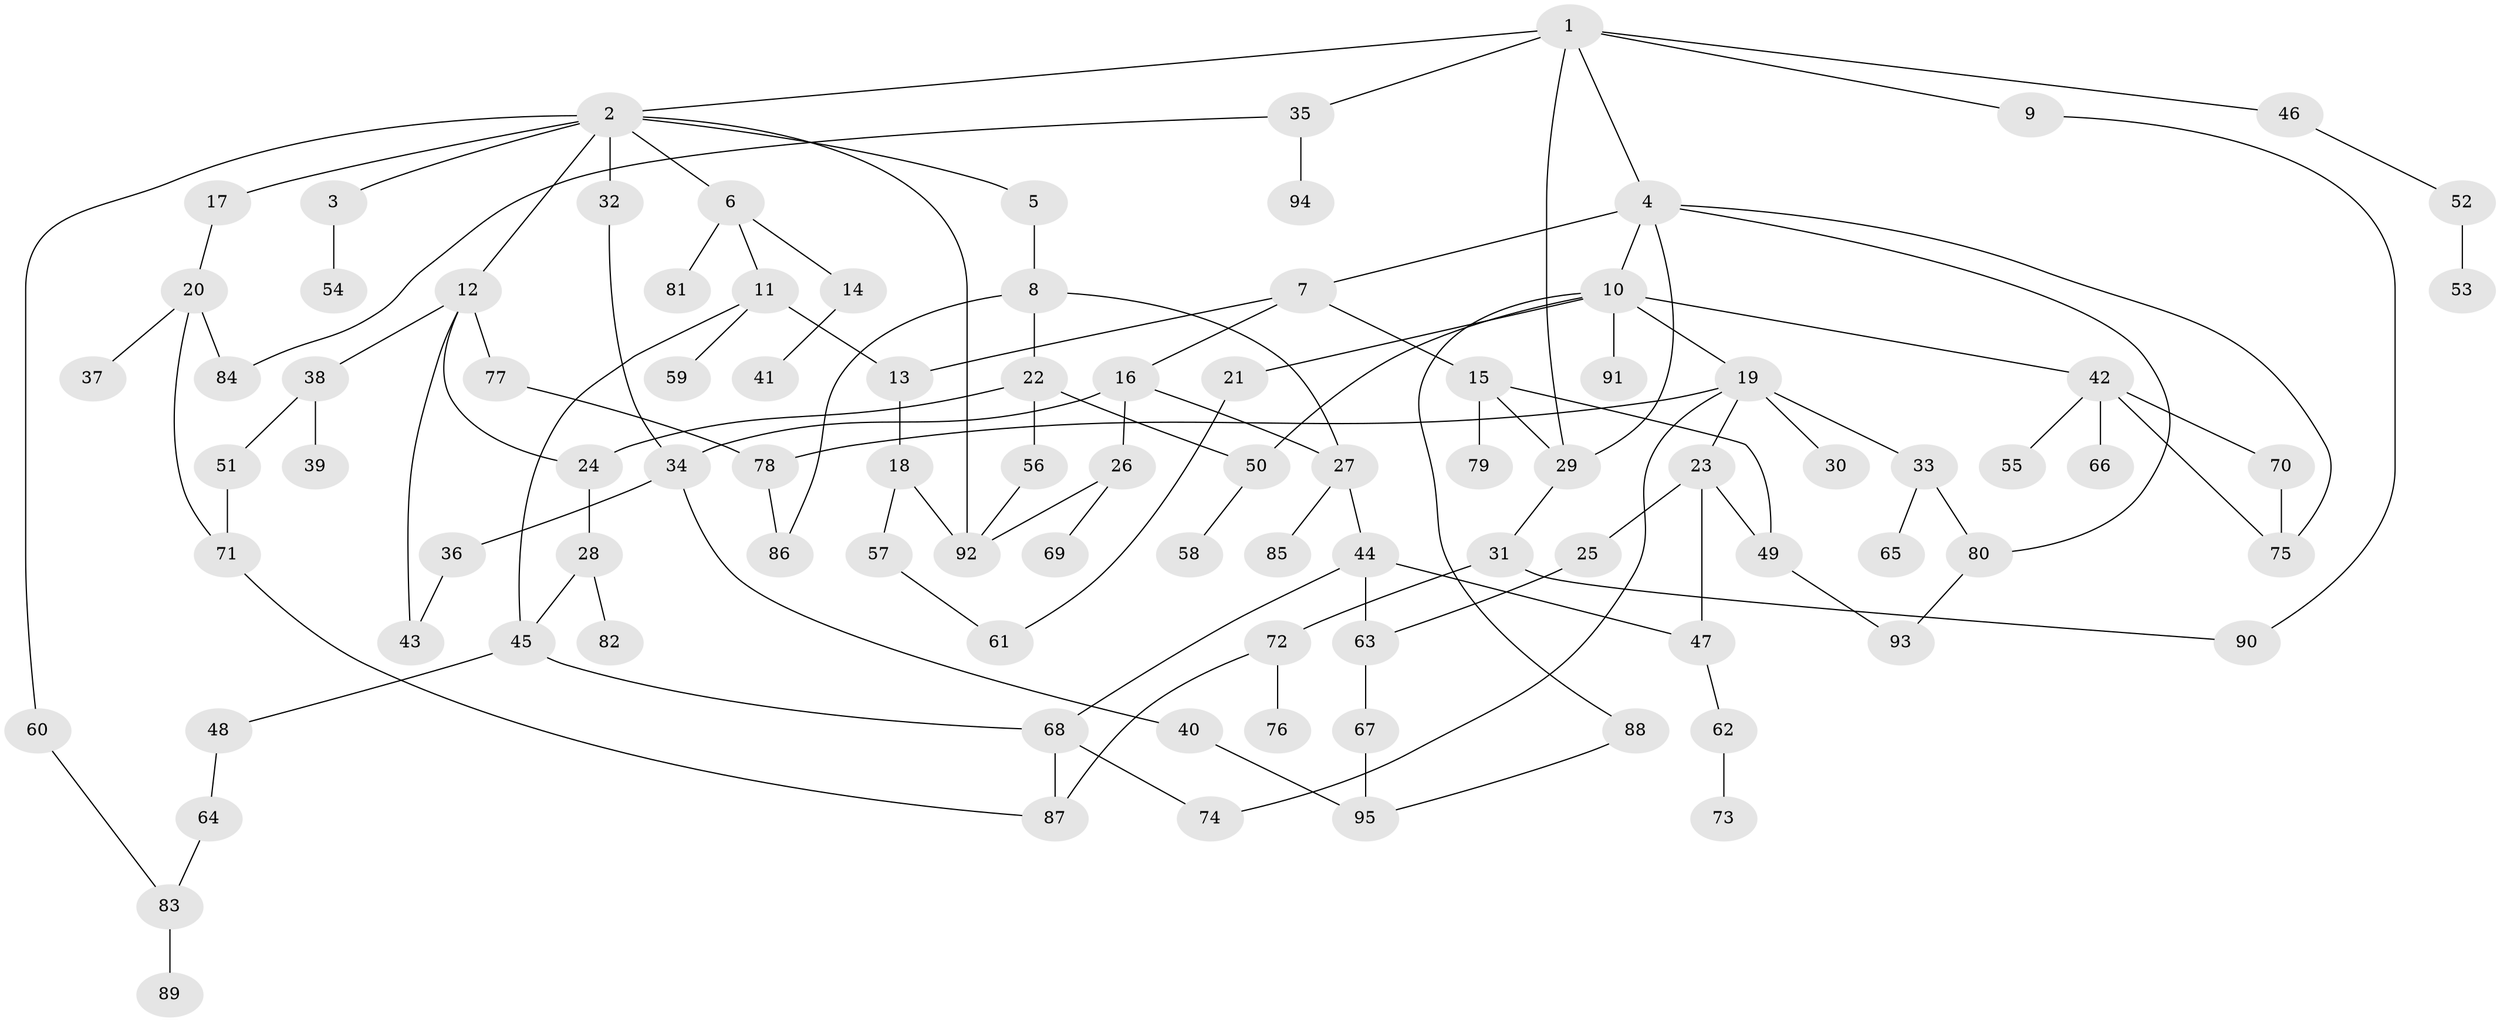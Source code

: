 // coarse degree distribution, {6: 0.04918032786885246, 11: 0.01639344262295082, 2: 0.2459016393442623, 7: 0.03278688524590164, 4: 0.16393442622950818, 8: 0.01639344262295082, 5: 0.06557377049180328, 1: 0.26229508196721313, 3: 0.14754098360655737}
// Generated by graph-tools (version 1.1) at 2025/41/03/06/25 10:41:27]
// undirected, 95 vertices, 126 edges
graph export_dot {
graph [start="1"]
  node [color=gray90,style=filled];
  1;
  2;
  3;
  4;
  5;
  6;
  7;
  8;
  9;
  10;
  11;
  12;
  13;
  14;
  15;
  16;
  17;
  18;
  19;
  20;
  21;
  22;
  23;
  24;
  25;
  26;
  27;
  28;
  29;
  30;
  31;
  32;
  33;
  34;
  35;
  36;
  37;
  38;
  39;
  40;
  41;
  42;
  43;
  44;
  45;
  46;
  47;
  48;
  49;
  50;
  51;
  52;
  53;
  54;
  55;
  56;
  57;
  58;
  59;
  60;
  61;
  62;
  63;
  64;
  65;
  66;
  67;
  68;
  69;
  70;
  71;
  72;
  73;
  74;
  75;
  76;
  77;
  78;
  79;
  80;
  81;
  82;
  83;
  84;
  85;
  86;
  87;
  88;
  89;
  90;
  91;
  92;
  93;
  94;
  95;
  1 -- 2;
  1 -- 4;
  1 -- 9;
  1 -- 35;
  1 -- 46;
  1 -- 29;
  2 -- 3;
  2 -- 5;
  2 -- 6;
  2 -- 12;
  2 -- 17;
  2 -- 32;
  2 -- 60;
  2 -- 92;
  3 -- 54;
  4 -- 7;
  4 -- 10;
  4 -- 75;
  4 -- 80;
  4 -- 29;
  5 -- 8;
  6 -- 11;
  6 -- 14;
  6 -- 81;
  7 -- 15;
  7 -- 16;
  7 -- 13;
  8 -- 22;
  8 -- 86;
  8 -- 27;
  9 -- 90;
  10 -- 19;
  10 -- 21;
  10 -- 42;
  10 -- 88;
  10 -- 91;
  10 -- 50;
  11 -- 13;
  11 -- 59;
  11 -- 45;
  12 -- 24;
  12 -- 38;
  12 -- 77;
  12 -- 43;
  13 -- 18;
  14 -- 41;
  15 -- 29;
  15 -- 79;
  15 -- 49;
  16 -- 26;
  16 -- 27;
  16 -- 34;
  17 -- 20;
  18 -- 57;
  18 -- 92;
  19 -- 23;
  19 -- 30;
  19 -- 33;
  19 -- 74;
  19 -- 78;
  20 -- 37;
  20 -- 71;
  20 -- 84;
  21 -- 61;
  22 -- 50;
  22 -- 56;
  22 -- 24;
  23 -- 25;
  23 -- 49;
  23 -- 47;
  24 -- 28;
  25 -- 63;
  26 -- 69;
  26 -- 92;
  27 -- 44;
  27 -- 85;
  28 -- 45;
  28 -- 82;
  29 -- 31;
  31 -- 72;
  31 -- 90;
  32 -- 34;
  33 -- 65;
  33 -- 80;
  34 -- 36;
  34 -- 40;
  35 -- 84;
  35 -- 94;
  36 -- 43;
  38 -- 39;
  38 -- 51;
  40 -- 95;
  42 -- 55;
  42 -- 66;
  42 -- 70;
  42 -- 75;
  44 -- 47;
  44 -- 68;
  44 -- 63;
  45 -- 48;
  45 -- 68;
  46 -- 52;
  47 -- 62;
  48 -- 64;
  49 -- 93;
  50 -- 58;
  51 -- 71;
  52 -- 53;
  56 -- 92;
  57 -- 61;
  60 -- 83;
  62 -- 73;
  63 -- 67;
  64 -- 83;
  67 -- 95;
  68 -- 74;
  68 -- 87;
  70 -- 75;
  71 -- 87;
  72 -- 76;
  72 -- 87;
  77 -- 78;
  78 -- 86;
  80 -- 93;
  83 -- 89;
  88 -- 95;
}
